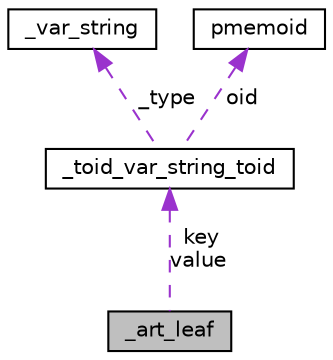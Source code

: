 digraph "_art_leaf"
{
  edge [fontname="Helvetica",fontsize="10",labelfontname="Helvetica",labelfontsize="10"];
  node [fontname="Helvetica",fontsize="10",shape=record];
  Node1 [label="_art_leaf",height=0.2,width=0.4,color="black", fillcolor="grey75", style="filled", fontcolor="black"];
  Node2 -> Node1 [dir="back",color="darkorchid3",fontsize="10",style="dashed",label=" key\nvalue" ];
  Node2 [label="_toid_var_string_toid",height=0.2,width=0.4,color="black", fillcolor="white", style="filled",URL="$union__toid__var__string__toid.html"];
  Node3 -> Node2 [dir="back",color="darkorchid3",fontsize="10",style="dashed",label=" _type" ];
  Node3 [label="_var_string",height=0.2,width=0.4,color="black", fillcolor="white", style="filled",URL="$struct__var__string.html"];
  Node4 -> Node2 [dir="back",color="darkorchid3",fontsize="10",style="dashed",label=" oid" ];
  Node4 [label="pmemoid",height=0.2,width=0.4,color="black", fillcolor="white", style="filled",URL="$structpmemoid.html"];
}
